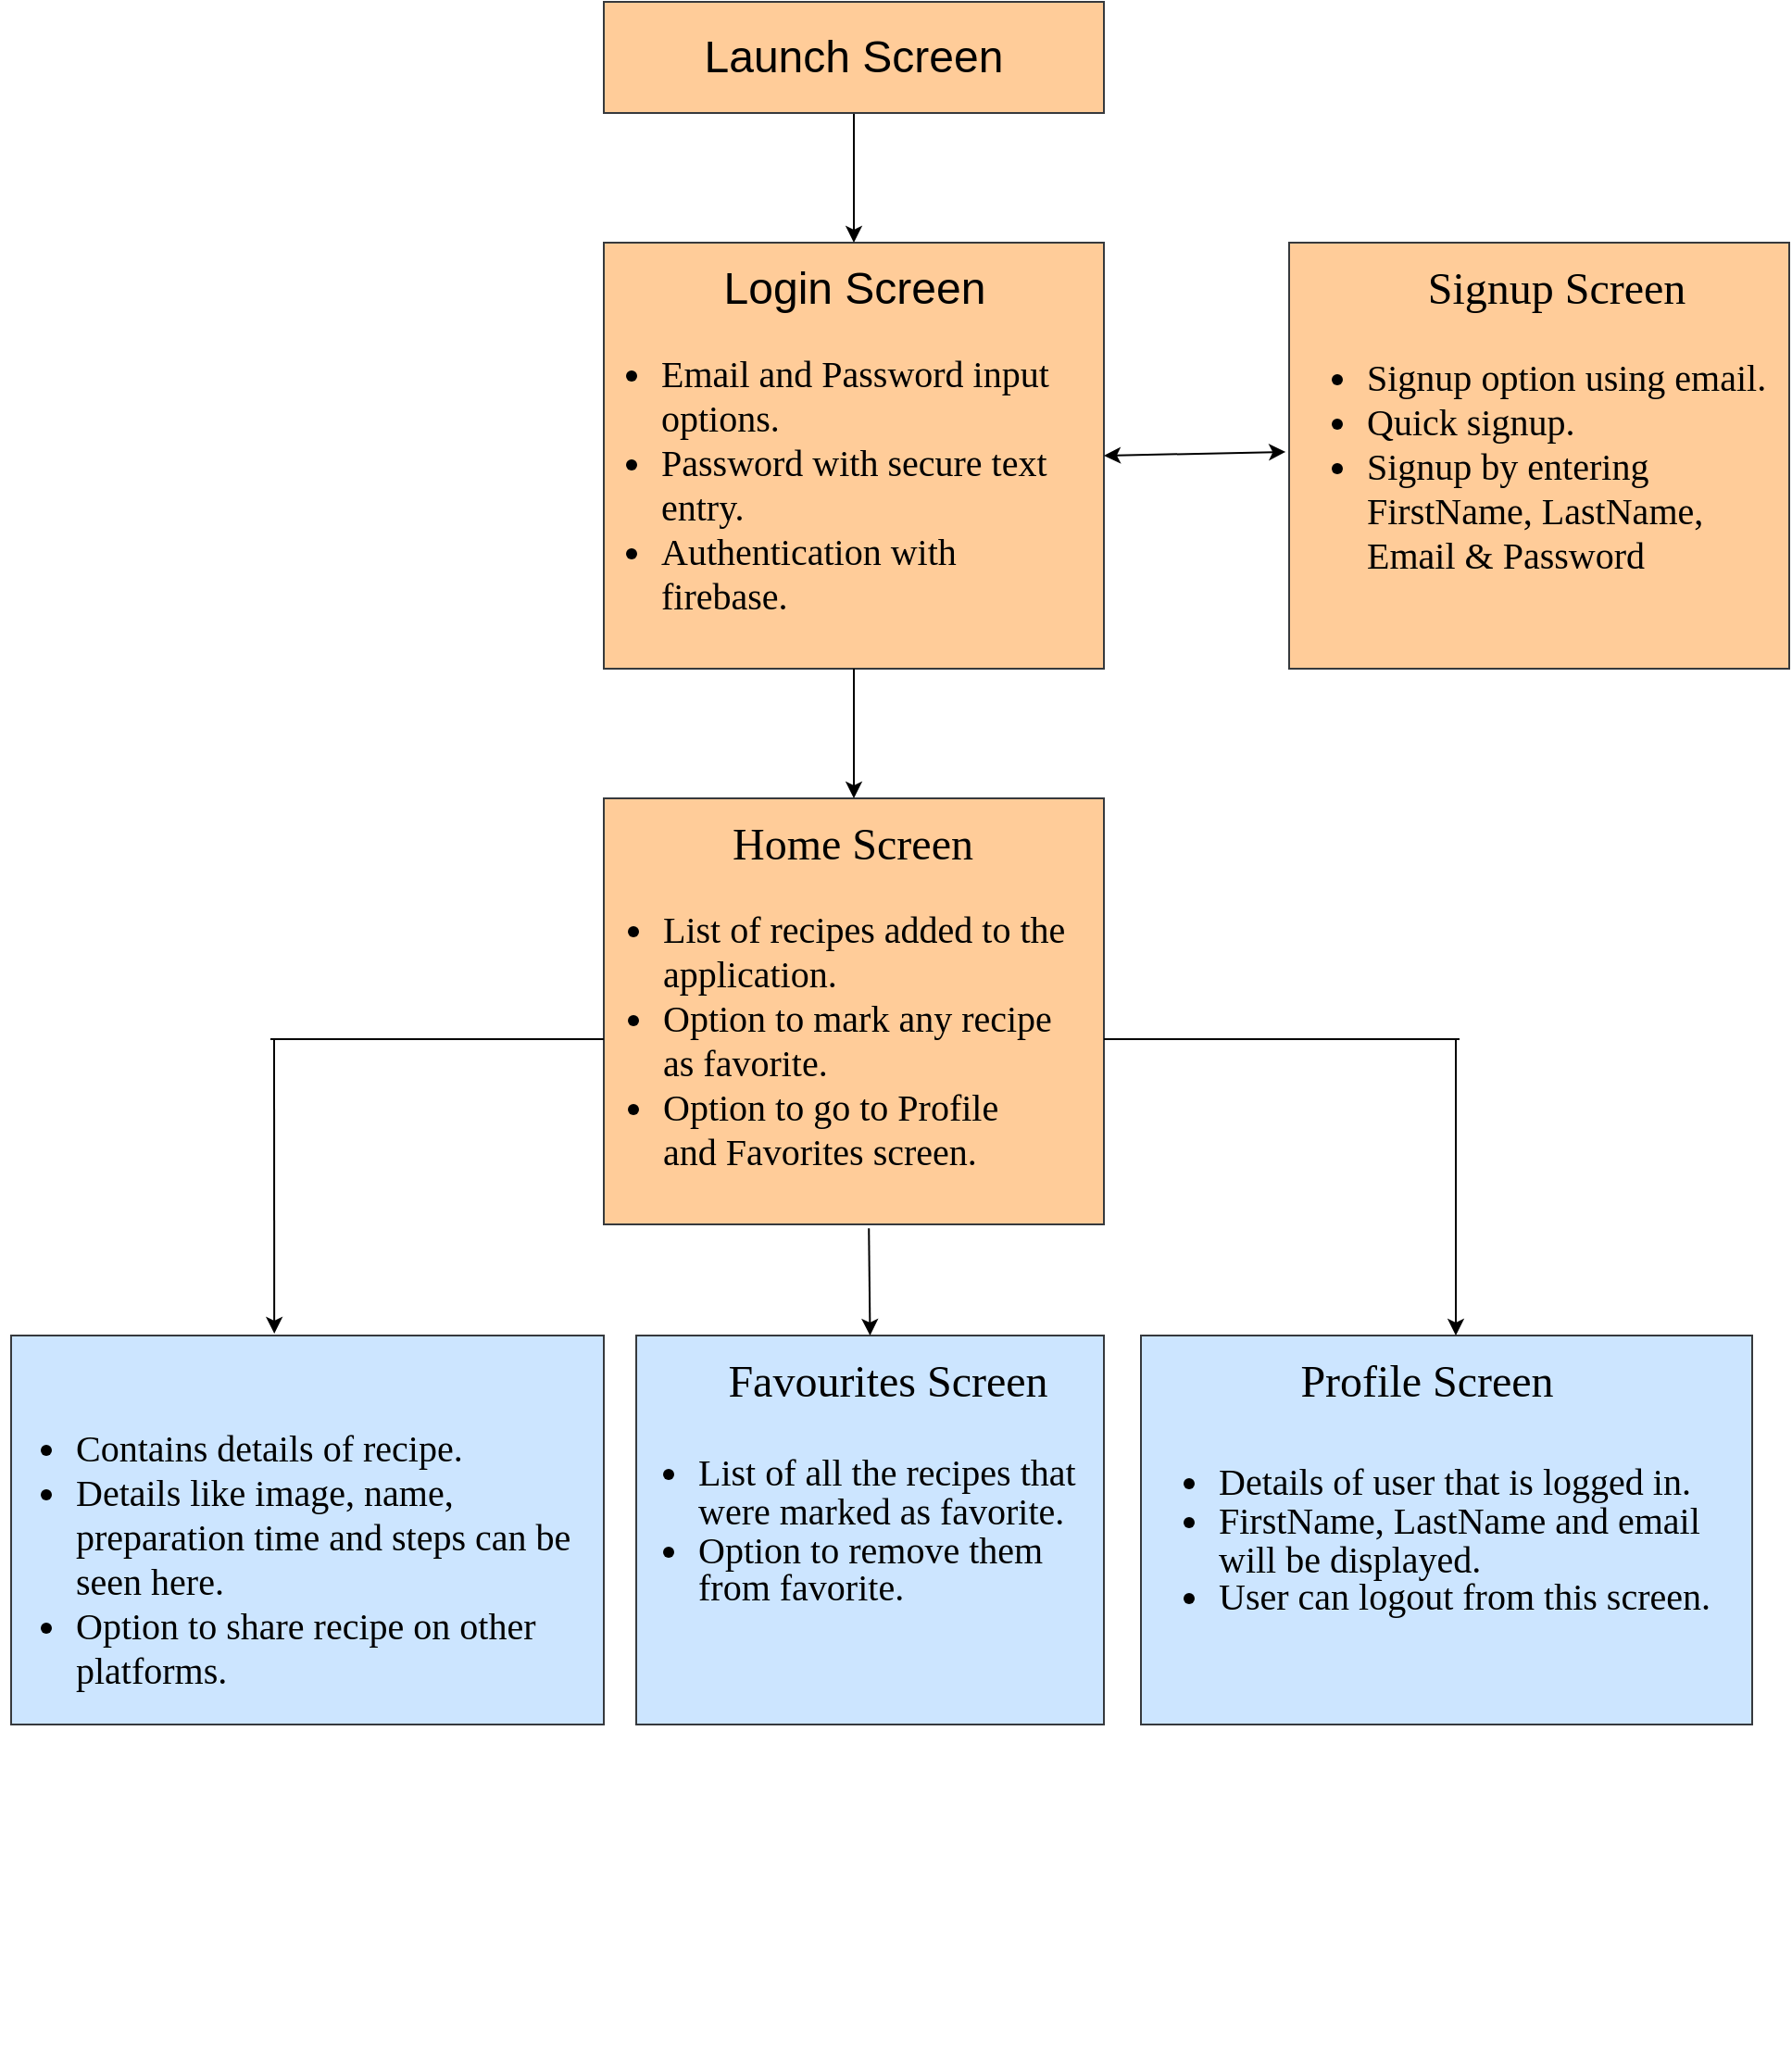 <mxfile version="15.7.3" type="device"><diagram id="e1GKskx465HPbGs2USKu" name="Page-1"><mxGraphModel dx="1627" dy="906" grid="1" gridSize="10" guides="1" tooltips="1" connect="1" arrows="1" fold="1" page="1" pageScale="1" pageWidth="850" pageHeight="1100" math="0" shadow="0"><root><mxCell id="0"/><mxCell id="1" parent="0"/><mxCell id="R_JvOFdqC9RoovkTHmPt-1" value="" style="rounded=0;whiteSpace=wrap;html=1;fillColor=#ffcc99;strokeColor=#36393d;" vertex="1" parent="1"><mxGeometry x="260" y="170" width="270" height="230" as="geometry"/></mxCell><mxCell id="R_JvOFdqC9RoovkTHmPt-27" style="edgeStyle=orthogonalEdgeStyle;rounded=0;orthogonalLoop=1;jettySize=auto;html=1;exitX=0.5;exitY=1;exitDx=0;exitDy=0;entryX=0.5;entryY=0;entryDx=0;entryDy=0;fontSize=20;" edge="1" parent="1" source="R_JvOFdqC9RoovkTHmPt-2" target="R_JvOFdqC9RoovkTHmPt-1"><mxGeometry relative="1" as="geometry"/></mxCell><mxCell id="R_JvOFdqC9RoovkTHmPt-2" value="" style="rounded=0;whiteSpace=wrap;html=1;fillColor=#ffcc99;strokeColor=#36393d;" vertex="1" parent="1"><mxGeometry x="260" y="40" width="270" height="60" as="geometry"/></mxCell><mxCell id="R_JvOFdqC9RoovkTHmPt-3" value="Launch Screen" style="text;html=1;strokeColor=none;fillColor=none;align=center;verticalAlign=middle;whiteSpace=wrap;rounded=0;fontSize=24;" vertex="1" parent="1"><mxGeometry x="310" y="55" width="170" height="30" as="geometry"/></mxCell><mxCell id="R_JvOFdqC9RoovkTHmPt-4" value="Login Screen" style="text;html=1;strokeColor=none;fillColor=none;align=center;verticalAlign=middle;whiteSpace=wrap;rounded=0;fontSize=24;" vertex="1" parent="1"><mxGeometry x="297.5" y="180" width="195" height="30" as="geometry"/></mxCell><mxCell id="R_JvOFdqC9RoovkTHmPt-7" value="&lt;ul style=&quot;font-size: 20px;&quot;&gt;&lt;li style=&quot;text-align: left; font-size: 20px;&quot;&gt;&lt;span lang=&quot;EN-US&quot; class=&quot;TextRun SCXW59147030 BCX4&quot; style=&quot;font-size: 20px; margin: 0px; padding: 0px; line-height: 18px; font-family: &amp;quot;times new roman&amp;quot;, &amp;quot;times new roman_embeddedfont&amp;quot;, &amp;quot;times new roman_msfontservice&amp;quot;, serif;&quot;&gt;&lt;span class=&quot;NormalTextRun SCXW59147030 BCX4&quot; style=&quot;margin: 0px; padding: 0px; font-size: 20px;&quot;&gt;Email and Password input options.&lt;/span&gt;&lt;/span&gt;&lt;span class=&quot;EOP SCXW59147030 BCX4&quot; style=&quot;font-size: 20px; margin: 0px; padding: 0px; line-height: 18px; font-family: &amp;quot;times new roman&amp;quot;, &amp;quot;times new roman_embeddedfont&amp;quot;, &amp;quot;times new roman_msfontservice&amp;quot;, serif;&quot;&gt;&amp;nbsp;&lt;/span&gt;&lt;br style=&quot;font-size: 20px;&quot;&gt;&lt;/li&gt;&lt;li style=&quot;text-align: left; font-size: 20px;&quot;&gt;&lt;span lang=&quot;EN-US&quot; class=&quot;TextRun SCXW59147030 BCX4&quot; style=&quot;font-size: 20px; margin: 0px; padding: 0px; line-height: 18px; font-family: &amp;quot;times new roman&amp;quot;, &amp;quot;times new roman_embeddedfont&amp;quot;, &amp;quot;times new roman_msfontservice&amp;quot;, serif;&quot;&gt;&lt;span class=&quot;NormalTextRun SCXW59147030 BCX4&quot; style=&quot;margin: 0px; padding: 0px; font-size: 20px;&quot;&gt;Password with secure text entry.&lt;/span&gt;&lt;/span&gt;&lt;span class=&quot;EOP SCXW59147030 BCX4&quot; style=&quot;font-size: 20px; margin: 0px; padding: 0px; line-height: 18px; font-family: &amp;quot;times new roman&amp;quot;, &amp;quot;times new roman_embeddedfont&amp;quot;, &amp;quot;times new roman_msfontservice&amp;quot;, serif;&quot;&gt;&amp;nbsp;&lt;/span&gt;&lt;br style=&quot;font-size: 20px;&quot;&gt;&lt;/li&gt;&lt;li style=&quot;font-size: 20px;&quot;&gt;&lt;div style=&quot;text-align: left; font-size: 20px;&quot;&gt;&lt;span lang=&quot;EN-US&quot; class=&quot;TextRun SCXW59147030 BCX4&quot; style=&quot;font-size: 20px; margin: 0px; padding: 0px; line-height: 18px; font-family: &amp;quot;times new roman&amp;quot;, &amp;quot;times new roman_embeddedfont&amp;quot;, &amp;quot;times new roman_msfontservice&amp;quot;, serif;&quot;&gt;&lt;span class=&quot;NormalTextRun SCXW59147030 BCX4&quot; style=&quot;margin: 0px; padding: 0px; font-size: 20px;&quot;&gt;Authentication with firebase.&lt;/span&gt;&lt;/span&gt;&lt;span class=&quot;EOP SCXW59147030 BCX4&quot; style=&quot;font-size: 20px; margin: 0px; padding: 0px; line-height: 18px; font-family: &amp;quot;times new roman&amp;quot;, &amp;quot;times new roman_embeddedfont&amp;quot;, &amp;quot;times new roman_msfontservice&amp;quot;, serif;&quot;&gt;&amp;nbsp;&lt;/span&gt;&lt;/div&gt;&lt;/li&gt;&lt;/ul&gt;" style="text;html=1;strokeColor=none;fillColor=none;align=center;verticalAlign=middle;whiteSpace=wrap;rounded=0;fontSize=20;" vertex="1" parent="1"><mxGeometry x="250" y="220" width="270" height="160" as="geometry"/></mxCell><mxCell id="R_JvOFdqC9RoovkTHmPt-8" value="" style="rounded=0;whiteSpace=wrap;html=1;fillColor=#ffcc99;strokeColor=#36393d;" vertex="1" parent="1"><mxGeometry x="630" y="170" width="270" height="230" as="geometry"/></mxCell><mxCell id="R_JvOFdqC9RoovkTHmPt-9" value="&lt;ol class=&quot;NumberListStyle1 SCXW73181110 BCX4&quot; start=&quot;2&quot; style=&quot;margin: 0px ; padding: 0px ; overflow: visible ; cursor: text ; color: rgba(0 , 0 , 0 , 0.847) ; font-family: &amp;#34;calibri light&amp;#34; , &amp;#34;calibri light_msfontservice&amp;#34; , sans-serif ; font-size: 18.667px ; text-align: left&quot;&gt;&lt;li class=&quot;OutlineElement Ltr  BCX4 SCXW73181110&quot; style=&quot;margin: 0px 0px 0px 24px ; padding: 0px ; overflow: visible ; cursor: text ; clear: both ; position: relative ; direction: ltr ; display: block ; font-size: 24px ; vertical-align: baseline&quot;&gt;&lt;p class=&quot;Paragraph SCXW73181110 BCX4&quot; style=&quot;margin: 0px ; padding: 0px ; word-wrap: break-word ; vertical-align: baseline ; color: rgb(31 , 55 , 99)&quot;&gt;&lt;span lang=&quot;EN-US&quot; class=&quot;TextRun SCXW73181110 BCX4&quot; style=&quot;margin: 0px ; padding: 0px ; color: rgb(0 , 0 , 0) ; line-height: 22px ; font-family: &amp;#34;times new roman&amp;#34; , &amp;#34;times new roman_embeddedfont&amp;#34; , &amp;#34;times new roman_msfontservice&amp;#34; , serif&quot;&gt;&lt;span class=&quot;NormalTextRun SCXW73181110 BCX4&quot; style=&quot;margin: 0px ; padding: 0px&quot;&gt;Signup Screen&lt;/span&gt;&lt;/span&gt;&lt;span class=&quot;EOP SCXW73181110 BCX4&quot; style=&quot;margin: 0px ; padding: 0px ; line-height: 22px ; font-family: &amp;#34;times new roman&amp;#34; , &amp;#34;times new roman_embeddedfont&amp;#34; , &amp;#34;times new roman_msfontservice&amp;#34; , serif ; color: rgb(0 , 0 , 0)&quot;&gt;&amp;nbsp;&lt;/span&gt;&lt;/p&gt;&lt;/li&gt;&lt;/ol&gt;" style="text;html=1;strokeColor=none;fillColor=none;align=center;verticalAlign=middle;whiteSpace=wrap;rounded=0;fontSize=24;" vertex="1" parent="1"><mxGeometry x="667.5" y="180" width="195" height="30" as="geometry"/></mxCell><mxCell id="R_JvOFdqC9RoovkTHmPt-10" value="&lt;div style=&quot;font-size: 20px;&quot;&gt;&lt;ul style=&quot;font-size: 20px;&quot;&gt;&lt;li style=&quot;font-size: 20px;&quot;&gt;&lt;span lang=&quot;EN-US&quot; class=&quot;TextRun SCXW152980490 BCX4&quot; style=&quot;font-size: 20px; margin: 0px; padding: 0px; line-height: 18.333px; font-family: &amp;quot;times new roman&amp;quot;, &amp;quot;times new roman_embeddedfont&amp;quot;, &amp;quot;times new roman_msfontservice&amp;quot;, serif;&quot;&gt;&lt;span class=&quot;NormalTextRun SCXW152980490 BCX4&quot; style=&quot;margin: 0px; padding: 0px; font-size: 20px;&quot;&gt;Signup&amp;nbsp;&lt;/span&gt;&lt;span class=&quot;NormalTextRun SCXW152980490 BCX4&quot; style=&quot;margin: 0px; padding: 0px; font-size: 20px;&quot;&gt;option&lt;/span&gt;&lt;span class=&quot;NormalTextRun SCXW152980490 BCX4&quot; style=&quot;margin: 0px; padding: 0px; font-size: 20px;&quot;&gt;&amp;nbsp;using email.&lt;/span&gt;&lt;/span&gt;&lt;span class=&quot;EOP SCXW152980490 BCX4&quot; style=&quot;font-size: 20px; margin: 0px; padding: 0px; line-height: 18.333px; font-family: &amp;quot;times new roman&amp;quot;, &amp;quot;times new roman_embeddedfont&amp;quot;, &amp;quot;times new roman_msfontservice&amp;quot;, serif;&quot;&gt;&amp;nbsp;&lt;/span&gt;&lt;br style=&quot;font-size: 20px;&quot;&gt;&lt;/li&gt;&lt;li style=&quot;font-size: 20px;&quot;&gt;&lt;span lang=&quot;EN-US&quot; class=&quot;TextRun SCXW152980490 BCX4&quot; style=&quot;font-family: &amp;quot;times new roman&amp;quot;, &amp;quot;times new roman_embeddedfont&amp;quot;, &amp;quot;times new roman_msfontservice&amp;quot;, serif; font-size: 20px; margin: 0px; padding: 0px; line-height: 18.333px;&quot;&gt;&lt;span class=&quot;NormalTextRun SCXW152980490 BCX4&quot; style=&quot;margin: 0px; padding: 0px; font-size: 20px;&quot;&gt;Quick signup.&lt;/span&gt;&lt;/span&gt;&lt;span class=&quot;EOP SCXW152980490 BCX4&quot; style=&quot;font-family: &amp;quot;times new roman&amp;quot;, &amp;quot;times new roman_embeddedfont&amp;quot;, &amp;quot;times new roman_msfontservice&amp;quot;, serif; font-size: 20px; margin: 0px; padding: 0px; line-height: 18.333px;&quot;&gt;&amp;nbsp;&lt;/span&gt;&lt;br style=&quot;font-size: 20px;&quot;&gt;&lt;/li&gt;&lt;li style=&quot;font-size: 20px;&quot;&gt;&lt;div style=&quot;font-size: 20px;&quot;&gt;&lt;span lang=&quot;EN-US&quot; class=&quot;TextRun SCXW152980490 BCX4&quot; style=&quot;font-family: &amp;quot;times new roman&amp;quot;, &amp;quot;times new roman_embeddedfont&amp;quot;, &amp;quot;times new roman_msfontservice&amp;quot;, serif; font-size: 20px; margin: 0px; padding: 0px; line-height: 18.333px;&quot;&gt;&lt;span class=&quot;NormalTextRun SCXW152980490 BCX4&quot; style=&quot;margin: 0px; padding: 0px; font-size: 20px;&quot;&gt;Signup by entering FirstName, LastName, Email &amp;amp; Password&lt;/span&gt;&lt;/span&gt;&lt;span class=&quot;EOP SCXW152980490 BCX4&quot; style=&quot;font-family: &amp;quot;times new roman&amp;quot;, &amp;quot;times new roman_embeddedfont&amp;quot;, &amp;quot;times new roman_msfontservice&amp;quot;, serif; font-size: 20px; margin: 0px; padding: 0px; line-height: 18.333px;&quot;&gt;&amp;nbsp;&lt;/span&gt;&lt;/div&gt;&lt;/li&gt;&lt;/ul&gt;&lt;/div&gt;" style="text;html=1;strokeColor=none;fillColor=none;align=left;verticalAlign=middle;whiteSpace=wrap;rounded=0;fontSize=20;" vertex="1" parent="1"><mxGeometry x="630" y="210" width="270" height="160" as="geometry"/></mxCell><mxCell id="R_JvOFdqC9RoovkTHmPt-11" value="" style="rounded=0;whiteSpace=wrap;html=1;fillColor=#ffcc99;strokeColor=#36393d;" vertex="1" parent="1"><mxGeometry x="260" y="470" width="270" height="230" as="geometry"/></mxCell><mxCell id="R_JvOFdqC9RoovkTHmPt-12" value="&lt;ol class=&quot;NumberListStyle1 SCXW17986111 BCX4&quot; start=&quot;3&quot; style=&quot;margin: 0px ; padding: 0px ; overflow: visible ; cursor: text ; color: rgba(0 , 0 , 0 , 0.847) ; font-family: &amp;#34;calibri&amp;#34; , &amp;#34;calibri_msfontservice&amp;#34; , sans-serif ; font-size: 18.667px ; text-align: left&quot;&gt;&lt;li class=&quot;OutlineElement Ltr  BCX4 SCXW17986111&quot; style=&quot;margin: 0px 0px 0px 24px ; padding: 0px ; overflow: visible ; cursor: text ; clear: both ; position: relative ; direction: ltr ; display: block ; font-size: 24px ; vertical-align: baseline&quot;&gt;&lt;p class=&quot;Paragraph SCXW17986111 BCX4&quot; style=&quot;margin: 0px ; padding: 0px ; word-wrap: break-word ; vertical-align: baseline&quot;&gt;&lt;span lang=&quot;EN-US&quot; class=&quot;TextRun SCXW17986111 BCX4&quot; style=&quot;margin: 0px ; padding: 0px ; color: rgb(0 , 0 , 0) ; line-height: 22px ; font-family: &amp;#34;times new roman&amp;#34; , &amp;#34;times new roman_embeddedfont&amp;#34; , &amp;#34;times new roman_msfontservice&amp;#34; , serif&quot;&gt;&lt;span class=&quot;NormalTextRun SCXW17986111 BCX4&quot; style=&quot;margin: 0px ; padding: 0px&quot;&gt;Home Screen&lt;/span&gt;&lt;/span&gt;&lt;span class=&quot;EOP SCXW17986111 BCX4&quot; style=&quot;margin: 0px ; padding: 0px ; line-height: 22px ; font-family: &amp;#34;times new roman&amp;#34; , &amp;#34;times new roman_embeddedfont&amp;#34; , &amp;#34;times new roman_msfontservice&amp;#34; , serif ; color: rgb(0 , 0 , 0)&quot;&gt;&amp;nbsp;&lt;/span&gt;&lt;/p&gt;&lt;/li&gt;&lt;/ol&gt;" style="text;html=1;strokeColor=none;fillColor=none;align=center;verticalAlign=middle;whiteSpace=wrap;rounded=0;fontSize=24;" vertex="1" parent="1"><mxGeometry x="287.5" y="480" width="195" height="30" as="geometry"/></mxCell><mxCell id="R_JvOFdqC9RoovkTHmPt-13" value="&lt;ul style=&quot;font-size: 20px&quot;&gt;&lt;li&gt;&lt;span lang=&quot;EN-US&quot; class=&quot;TextRun SCXW238264465 BCX4&quot; style=&quot;margin: 0px ; padding: 0px ; line-height: 18px ; font-family: &amp;#34;times new roman&amp;#34; , &amp;#34;times new roman_embeddedfont&amp;#34; , &amp;#34;times new roman_msfontservice&amp;#34; , serif&quot;&gt;&lt;span class=&quot;NormalTextRun SCXW238264465 BCX4&quot; style=&quot;margin: 0px ; padding: 0px&quot;&gt;List of recipes added to the application.&lt;/span&gt;&lt;/span&gt;&lt;span class=&quot;EOP SCXW238264465 BCX4&quot; style=&quot;margin: 0px ; padding: 0px ; line-height: 18px ; font-family: &amp;#34;times new roman&amp;#34; , &amp;#34;times new roman_embeddedfont&amp;#34; , &amp;#34;times new roman_msfontservice&amp;#34; , serif&quot;&gt;&amp;nbsp;&lt;/span&gt;&lt;br&gt;&lt;/li&gt;&lt;li&gt;&lt;span lang=&quot;EN-US&quot; class=&quot;TextRun SCXW238264465 BCX4&quot; style=&quot;margin: 0px ; padding: 0px ; line-height: 18px ; font-family: &amp;#34;times new roman&amp;#34; , &amp;#34;times new roman_embeddedfont&amp;#34; , &amp;#34;times new roman_msfontservice&amp;#34; , serif&quot;&gt;&lt;span class=&quot;NormalTextRun SCXW238264465 BCX4&quot; style=&quot;margin: 0px ; padding: 0px&quot;&gt;Option to mark any recipe as&amp;nbsp;&lt;/span&gt;&lt;span class=&quot;NormalTextRun SCXW238264465 BCX4&quot; style=&quot;margin: 0px ; padding: 0px&quot;&gt;favorite&lt;/span&gt;&lt;span class=&quot;NormalTextRun SCXW238264465 BCX4&quot; style=&quot;margin: 0px ; padding: 0px&quot;&gt;.&lt;/span&gt;&lt;/span&gt;&lt;span class=&quot;EOP SCXW238264465 BCX4&quot; style=&quot;margin: 0px ; padding: 0px ; line-height: 18px ; font-family: &amp;#34;times new roman&amp;#34; , &amp;#34;times new roman_embeddedfont&amp;#34; , &amp;#34;times new roman_msfontservice&amp;#34; , serif&quot;&gt;&amp;nbsp;&lt;/span&gt;&lt;br&gt;&lt;/li&gt;&lt;li&gt;&lt;span lang=&quot;EN-US&quot; class=&quot;TextRun SCXW238264465 BCX4&quot; style=&quot;margin: 0px ; padding: 0px ; line-height: 18px ; font-family: &amp;#34;times new roman&amp;#34; , &amp;#34;times new roman_embeddedfont&amp;#34; , &amp;#34;times new roman_msfontservice&amp;#34; , serif&quot;&gt;&lt;span class=&quot;NormalTextRun SCXW238264465 BCX4&quot; style=&quot;margin: 0px ; padding: 0px&quot;&gt;Option to go to Profile and&amp;nbsp;&lt;/span&gt;&lt;span class=&quot;NormalTextRun SCXW238264465 BCX4&quot; style=&quot;margin: 0px ; padding: 0px&quot;&gt;Favorites&lt;/span&gt;&lt;span class=&quot;NormalTextRun SCXW238264465 BCX4&quot; style=&quot;margin: 0px ; padding: 0px&quot;&gt;&amp;nbsp;screen.&lt;/span&gt;&lt;/span&gt;&lt;span class=&quot;EOP SCXW238264465 BCX4&quot; style=&quot;margin: 0px ; padding: 0px ; line-height: 18px ; font-family: &amp;#34;times new roman&amp;#34; , &amp;#34;times new roman_embeddedfont&amp;#34; , &amp;#34;times new roman_msfontservice&amp;#34; , serif&quot;&gt;&amp;nbsp;&lt;/span&gt;&lt;br&gt;&lt;/li&gt;&lt;/ul&gt;" style="text;html=1;strokeColor=none;fillColor=none;align=left;verticalAlign=middle;whiteSpace=wrap;rounded=0;fontSize=24;" vertex="1" parent="1"><mxGeometry x="250" y="520" width="280" height="160" as="geometry"/></mxCell><mxCell id="R_JvOFdqC9RoovkTHmPt-15" value="&lt;ol class=&quot;NumberListStyle1 SCXW17986111 BCX4&quot; start=&quot;3&quot; style=&quot;margin: 0px ; padding: 0px ; overflow: visible ; cursor: text ; color: rgba(0 , 0 , 0 , 0.847) ; font-family: &amp;#34;calibri&amp;#34; , &amp;#34;calibri_msfontservice&amp;#34; , sans-serif ; font-size: 18.667px ; text-align: left&quot;&gt;&lt;li class=&quot;OutlineElement Ltr  BCX4 SCXW17986111&quot; style=&quot;margin: 0px 0px 0px 24px ; padding: 0px ; overflow: visible ; cursor: text ; clear: both ; position: relative ; direction: ltr ; display: block ; font-size: 24px ; vertical-align: baseline&quot;&gt;&lt;p class=&quot;Paragraph SCXW17986111 BCX4&quot; style=&quot;margin: 0px ; padding: 0px ; word-wrap: break-word ; vertical-align: baseline&quot;&gt;&lt;span lang=&quot;EN-US&quot; class=&quot;TextRun SCXW17986111 BCX4&quot; style=&quot;margin: 0px ; padding: 0px ; color: rgb(0 , 0 , 0) ; line-height: 22px ; font-family: &amp;#34;times new roman&amp;#34; , &amp;#34;times new roman_embeddedfont&amp;#34; , &amp;#34;times new roman_msfontservice&amp;#34; , serif&quot;&gt;&lt;span class=&quot;NormalTextRun SCXW17986111 BCX4&quot; style=&quot;margin: 0px ; padding: 0px&quot;&gt;Detail Screen&lt;/span&gt;&lt;/span&gt;&lt;span class=&quot;EOP SCXW17986111 BCX4&quot; style=&quot;margin: 0px ; padding: 0px ; line-height: 22px ; font-family: &amp;#34;times new roman&amp;#34; , &amp;#34;times new roman_embeddedfont&amp;#34; , &amp;#34;times new roman_msfontservice&amp;#34; , serif ; color: rgb(0 , 0 , 0)&quot;&gt;&amp;nbsp;&lt;/span&gt;&lt;/p&gt;&lt;/li&gt;&lt;/ol&gt;" style="text;html=1;strokeColor=none;fillColor=none;align=center;verticalAlign=middle;whiteSpace=wrap;rounded=0;fontSize=24;" vertex="1" parent="1"><mxGeometry x="2.5" y="770" width="195" height="30" as="geometry"/></mxCell><mxCell id="R_JvOFdqC9RoovkTHmPt-17" style="edgeStyle=orthogonalEdgeStyle;rounded=0;orthogonalLoop=1;jettySize=auto;html=1;exitX=0.5;exitY=1;exitDx=0;exitDy=0;fontSize=20;" edge="1" parent="1"><mxGeometry relative="1" as="geometry"><mxPoint x="120" y="1140" as="sourcePoint"/><mxPoint x="120" y="1140" as="targetPoint"/></mxGeometry></mxCell><mxCell id="R_JvOFdqC9RoovkTHmPt-18" value="" style="rounded=0;whiteSpace=wrap;html=1;fontSize=20;align=left;fillColor=#cce5ff;strokeColor=#36393d;" vertex="1" parent="1"><mxGeometry x="-60" y="760" width="320" height="210" as="geometry"/></mxCell><mxCell id="R_JvOFdqC9RoovkTHmPt-19" value="&lt;ul style=&quot;text-align: left&quot;&gt;&lt;li&gt;&lt;span lang=&quot;EN-US&quot; class=&quot;TextRun SCXW71397393 BCX4&quot; style=&quot;margin: 0px ; padding: 0px ; line-height: 20.7px ; font-family: &amp;#34;times new roman&amp;#34; , &amp;#34;times new roman_embeddedfont&amp;#34; , &amp;#34;times new roman_msfontservice&amp;#34; , serif&quot;&gt;&lt;span class=&quot;NormalTextRun SCXW71397393 BCX4&quot; style=&quot;margin: 0px ; padding: 0px&quot;&gt;Contains details of recipe.&lt;/span&gt;&lt;/span&gt;&lt;span class=&quot;EOP SCXW71397393 BCX4&quot; style=&quot;margin: 0px ; padding: 0px ; line-height: 20.7px ; font-family: &amp;#34;times new roman&amp;#34; , &amp;#34;times new roman_embeddedfont&amp;#34; , &amp;#34;times new roman_msfontservice&amp;#34; , serif&quot;&gt;&amp;nbsp;&lt;/span&gt;&lt;br&gt;&lt;/li&gt;&lt;li&gt;&lt;span lang=&quot;EN-US&quot; class=&quot;TextRun SCXW71397393 BCX4&quot; style=&quot;margin: 0px ; padding: 0px ; line-height: 20.7px ; font-family: &amp;#34;times new roman&amp;#34; , &amp;#34;times new roman_embeddedfont&amp;#34; , &amp;#34;times new roman_msfontservice&amp;#34; , serif&quot;&gt;&lt;span class=&quot;NormalTextRun SCXW71397393 BCX4&quot; style=&quot;margin: 0px ; padding: 0px&quot;&gt;Details like image, name, preparation time and steps can be seen here.&lt;/span&gt;&lt;/span&gt;&lt;span class=&quot;EOP SCXW71397393 BCX4&quot; style=&quot;margin: 0px ; padding: 0px ; line-height: 20.7px ; font-family: &amp;#34;times new roman&amp;#34; , &amp;#34;times new roman_embeddedfont&amp;#34; , &amp;#34;times new roman_msfontservice&amp;#34; , serif&quot;&gt;&amp;nbsp;&lt;/span&gt;&lt;br&gt;&lt;/li&gt;&lt;li&gt;&lt;span lang=&quot;EN-US&quot; class=&quot;TextRun SCXW71397393 BCX4&quot; style=&quot;margin: 0px ; padding: 0px ; line-height: 20.7px ; font-family: &amp;#34;times new roman&amp;#34; , &amp;#34;times new roman_embeddedfont&amp;#34; , &amp;#34;times new roman_msfontservice&amp;#34; , serif&quot;&gt;&lt;span class=&quot;NormalTextRun SCXW71397393 BCX4&quot; style=&quot;margin: 0px ; padding: 0px&quot;&gt;Option to share recipe on other platforms.&lt;/span&gt;&lt;/span&gt;&lt;span class=&quot;EOP SCXW71397393 BCX4&quot; style=&quot;margin: 0px ; padding: 0px ; line-height: 20.7px ; font-family: &amp;#34;times new roman&amp;#34; , &amp;#34;times new roman_embeddedfont&amp;#34; , &amp;#34;times new roman_msfontservice&amp;#34; , serif&quot;&gt;&amp;nbsp;&lt;/span&gt;&lt;/li&gt;&lt;/ul&gt;" style="text;html=1;strokeColor=none;fillColor=none;align=center;verticalAlign=middle;whiteSpace=wrap;rounded=0;fontSize=20;" vertex="1" parent="1"><mxGeometry x="-66" y="800" width="332" height="160" as="geometry"/></mxCell><mxCell id="R_JvOFdqC9RoovkTHmPt-21" value="" style="rounded=0;whiteSpace=wrap;html=1;fontSize=20;align=left;fillColor=#cce5ff;strokeColor=#36393d;" vertex="1" parent="1"><mxGeometry x="277.5" y="760" width="252.5" height="210" as="geometry"/></mxCell><mxCell id="R_JvOFdqC9RoovkTHmPt-22" value="" style="rounded=0;whiteSpace=wrap;html=1;fontSize=20;align=left;fillColor=#cce5ff;strokeColor=#36393d;" vertex="1" parent="1"><mxGeometry x="550" y="760" width="330" height="210" as="geometry"/></mxCell><mxCell id="R_JvOFdqC9RoovkTHmPt-23" value="&lt;ol class=&quot;NumberListStyle1 SCXW17986111 BCX4&quot; start=&quot;3&quot; style=&quot;margin: 0px ; padding: 0px ; overflow: visible ; cursor: text ; color: rgba(0 , 0 , 0 , 0.847) ; font-family: &amp;#34;calibri&amp;#34; , &amp;#34;calibri_msfontservice&amp;#34; , sans-serif ; font-size: 18.667px ; text-align: left&quot;&gt;&lt;li class=&quot;OutlineElement Ltr  BCX4 SCXW17986111&quot; style=&quot;margin: 0px 0px 0px 24px ; padding: 0px ; overflow: visible ; cursor: text ; clear: both ; position: relative ; direction: ltr ; display: block ; font-size: 24px ; vertical-align: baseline&quot;&gt;&lt;p class=&quot;Paragraph SCXW17986111 BCX4&quot; style=&quot;margin: 0px ; padding: 0px ; word-wrap: break-word ; vertical-align: baseline&quot;&gt;&lt;span lang=&quot;EN-US&quot; class=&quot;TextRun SCXW17986111 BCX4&quot; style=&quot;margin: 0px ; padding: 0px ; color: rgb(0 , 0 , 0) ; line-height: 22px ; font-family: &amp;#34;times new roman&amp;#34; , &amp;#34;times new roman_embeddedfont&amp;#34; , &amp;#34;times new roman_msfontservice&amp;#34; , serif&quot;&gt;&lt;span class=&quot;NormalTextRun SCXW17986111 BCX4&quot; style=&quot;margin: 0px ; padding: 0px&quot;&gt;Favourites Screen&lt;/span&gt;&lt;/span&gt;&lt;span class=&quot;EOP SCXW17986111 BCX4&quot; style=&quot;margin: 0px ; padding: 0px ; line-height: 22px ; font-family: &amp;#34;times new roman&amp;#34; , &amp;#34;times new roman_embeddedfont&amp;#34; , &amp;#34;times new roman_msfontservice&amp;#34; , serif ; color: rgb(0 , 0 , 0)&quot;&gt;&amp;nbsp;&lt;/span&gt;&lt;/p&gt;&lt;/li&gt;&lt;/ol&gt;" style="text;html=1;strokeColor=none;fillColor=none;align=center;verticalAlign=middle;whiteSpace=wrap;rounded=0;fontSize=24;" vertex="1" parent="1"><mxGeometry x="287.5" y="770" width="232.5" height="30" as="geometry"/></mxCell><mxCell id="R_JvOFdqC9RoovkTHmPt-24" value="&lt;ol class=&quot;NumberListStyle1 SCXW17986111 BCX4&quot; start=&quot;3&quot; style=&quot;margin: 0px ; padding: 0px ; overflow: visible ; cursor: text ; color: rgba(0 , 0 , 0 , 0.847) ; font-family: &amp;#34;calibri&amp;#34; , &amp;#34;calibri_msfontservice&amp;#34; , sans-serif ; font-size: 18.667px ; text-align: left&quot;&gt;&lt;li class=&quot;OutlineElement Ltr  BCX4 SCXW17986111&quot; style=&quot;margin: 0px 0px 0px 24px ; padding: 0px ; overflow: visible ; cursor: text ; clear: both ; position: relative ; direction: ltr ; display: block ; font-size: 24px ; vertical-align: baseline&quot;&gt;&lt;p class=&quot;Paragraph SCXW17986111 BCX4&quot; style=&quot;margin: 0px ; padding: 0px ; word-wrap: break-word ; vertical-align: baseline&quot;&gt;&lt;span lang=&quot;EN-US&quot; class=&quot;TextRun SCXW17986111 BCX4&quot; style=&quot;margin: 0px ; padding: 0px ; color: rgb(0 , 0 , 0) ; line-height: 22px ; font-family: &amp;#34;times new roman&amp;#34; , &amp;#34;times new roman_embeddedfont&amp;#34; , &amp;#34;times new roman_msfontservice&amp;#34; , serif&quot;&gt;&lt;span class=&quot;NormalTextRun SCXW17986111 BCX4&quot; style=&quot;margin: 0px ; padding: 0px&quot;&gt;Profile Screen&lt;/span&gt;&lt;/span&gt;&lt;span class=&quot;EOP SCXW17986111 BCX4&quot; style=&quot;margin: 0px ; padding: 0px ; line-height: 22px ; font-family: &amp;#34;times new roman&amp;#34; , &amp;#34;times new roman_embeddedfont&amp;#34; , &amp;#34;times new roman_msfontservice&amp;#34; , serif ; color: rgb(0 , 0 , 0)&quot;&gt;&amp;nbsp;&lt;/span&gt;&lt;/p&gt;&lt;/li&gt;&lt;/ol&gt;" style="text;html=1;strokeColor=none;fillColor=none;align=center;verticalAlign=middle;whiteSpace=wrap;rounded=0;fontSize=24;" vertex="1" parent="1"><mxGeometry x="597.5" y="770" width="195" height="30" as="geometry"/></mxCell><mxCell id="R_JvOFdqC9RoovkTHmPt-25" value="&lt;span lang=&quot;EN-US&quot; class=&quot;TextRun SCXW216245791 BCX4&quot; style=&quot;font-size: 12pt ; margin: 0px ; padding: 0px ; line-height: 20.7px ; font-family: &amp;#34;times new roman&amp;#34; , &amp;#34;times new roman_embeddedfont&amp;#34; , &amp;#34;times new roman_msfontservice&amp;#34; , serif&quot;&gt;&lt;div style=&quot;font-size: 20px&quot;&gt;&lt;ul&gt;&lt;li&gt;&lt;span lang=&quot;EN-US&quot; class=&quot;TextRun SCXW216245791 BCX4&quot; style=&quot;margin: 0px ; padding: 0px ; line-height: 20.7px&quot;&gt;&lt;span class=&quot;NormalTextRun SCXW216245791 BCX4&quot; style=&quot;margin: 0px ; padding: 0px&quot;&gt;List of all the recipes that were marked as favorite.&lt;/span&gt;&lt;/span&gt;&lt;span class=&quot;EOP SCXW216245791 BCX4&quot; style=&quot;margin: 0px ; padding: 0px ; line-height: 20.7px&quot;&gt;&amp;nbsp;&lt;/span&gt;&lt;br&gt;&lt;/li&gt;&lt;li&gt;&lt;div&gt;&lt;span lang=&quot;EN-US&quot; class=&quot;TextRun SCXW216245791 BCX4&quot; style=&quot;margin: 0px ; padding: 0px ; line-height: 20.7px&quot;&gt;&lt;span class=&quot;NormalTextRun SCXW216245791 BCX4&quot; style=&quot;margin: 0px ; padding: 0px&quot;&gt;Option to remove them from&amp;nbsp;&lt;/span&gt;&lt;span class=&quot;NormalTextRun SCXW216245791 BCX4&quot; style=&quot;margin: 0px ; padding: 0px&quot;&gt;favorite&lt;/span&gt;&lt;span class=&quot;NormalTextRun SCXW216245791 BCX4&quot; style=&quot;margin: 0px ; padding: 0px&quot;&gt;.&lt;/span&gt;&lt;/span&gt;&lt;span class=&quot;EOP SCXW216245791 BCX4&quot; style=&quot;margin: 0px ; padding: 0px ; line-height: 20.7px&quot;&gt;&amp;nbsp;&lt;/span&gt;&lt;/div&gt;&lt;/li&gt;&lt;/ul&gt;&lt;/div&gt;&lt;/span&gt;" style="text;html=1;strokeColor=none;fillColor=none;align=left;verticalAlign=middle;whiteSpace=wrap;rounded=0;fontSize=20;" vertex="1" parent="1"><mxGeometry x="268.75" y="795" width="270" height="140" as="geometry"/></mxCell><mxCell id="R_JvOFdqC9RoovkTHmPt-26" value="&lt;span lang=&quot;EN-US&quot; class=&quot;TextRun SCXW216245791 BCX4&quot; style=&quot;font-size: 12pt ; margin: 0px ; padding: 0px ; line-height: 20.7px ; font-family: &amp;#34;times new roman&amp;#34; , &amp;#34;times new roman_embeddedfont&amp;#34; , &amp;#34;times new roman_msfontservice&amp;#34; , serif&quot;&gt;&lt;div style=&quot;font-size: 20px&quot;&gt;&lt;ul&gt;&lt;li&gt;&lt;span lang=&quot;EN-US&quot; class=&quot;TextRun SCXW77541302 BCX4&quot; style=&quot;margin: 0px ; padding: 0px ; line-height: 18px ; font-family: &amp;#34;times new roman&amp;#34; , &amp;#34;times new roman_embeddedfont&amp;#34; , &amp;#34;times new roman_msfontservice&amp;#34; , serif&quot;&gt;&lt;span class=&quot;NormalTextRun SCXW77541302 BCX4&quot; style=&quot;margin: 0px ; padding: 0px&quot;&gt;Details of user that is logged in.&lt;/span&gt;&lt;/span&gt;&lt;span class=&quot;EOP SCXW77541302 BCX4&quot; style=&quot;margin: 0px ; padding: 0px ; line-height: 18px ; font-family: &amp;#34;times new roman&amp;#34; , &amp;#34;times new roman_embeddedfont&amp;#34; , &amp;#34;times new roman_msfontservice&amp;#34; , serif&quot;&gt;&amp;nbsp;&lt;/span&gt;&lt;br&gt;&lt;/li&gt;&lt;li&gt;&lt;span lang=&quot;EN-US&quot; class=&quot;TextRun SCXW77541302 BCX4&quot; style=&quot;margin: 0px ; padding: 0px ; line-height: 18px ; font-family: &amp;#34;times new roman&amp;#34; , &amp;#34;times new roman_embeddedfont&amp;#34; , &amp;#34;times new roman_msfontservice&amp;#34; , serif&quot;&gt;&lt;span class=&quot;NormalTextRun SCXW77541302 BCX4&quot; style=&quot;margin: 0px ; padding: 0px&quot;&gt;FirstName, LastName and email will be displayed.&lt;/span&gt;&lt;/span&gt;&lt;span class=&quot;EOP SCXW77541302 BCX4&quot; style=&quot;margin: 0px ; padding: 0px ; line-height: 18px ; font-family: &amp;#34;times new roman&amp;#34; , &amp;#34;times new roman_embeddedfont&amp;#34; , &amp;#34;times new roman_msfontservice&amp;#34; , serif&quot;&gt;&amp;nbsp;&lt;/span&gt;&lt;br&gt;&lt;/li&gt;&lt;li&gt;&lt;span lang=&quot;EN-US&quot; class=&quot;TextRun SCXW77541302 BCX4&quot; style=&quot;margin: 0px ; padding: 0px ; line-height: 18px ; font-family: &amp;#34;times new roman&amp;#34; , &amp;#34;times new roman_embeddedfont&amp;#34; , &amp;#34;times new roman_msfontservice&amp;#34; , serif&quot;&gt;&lt;span class=&quot;NormalTextRun ContextualSpellingAndGrammarErrorV2 SCXW77541302 BCX4&quot; style=&quot;margin: 0px ; padding: 0px ; border-bottom-width: 1px ; border-bottom-style: solid ; border-bottom-color: transparent ; background-position: left bottom ; background-repeat: repeat no-repeat&quot;&gt;User&lt;/span&gt;&lt;span class=&quot;NormalTextRun SCXW77541302 BCX4&quot; style=&quot;margin: 0px ; padding: 0px&quot;&gt;&amp;nbsp;can logout from this screen.&lt;/span&gt;&lt;/span&gt;&lt;span class=&quot;EOP SCXW77541302 BCX4&quot; style=&quot;margin: 0px ; padding: 0px ; line-height: 18px ; font-family: &amp;#34;times new roman&amp;#34; , &amp;#34;times new roman_embeddedfont&amp;#34; , &amp;#34;times new roman_msfontservice&amp;#34; , serif&quot;&gt;&amp;nbsp;&lt;/span&gt;&lt;br&gt;&lt;/li&gt;&lt;/ul&gt;&lt;/div&gt;&lt;/span&gt;" style="text;html=1;strokeColor=none;fillColor=none;align=left;verticalAlign=middle;whiteSpace=wrap;rounded=0;fontSize=20;" vertex="1" parent="1"><mxGeometry x="550" y="800" width="330" height="140" as="geometry"/></mxCell><mxCell id="R_JvOFdqC9RoovkTHmPt-28" value="" style="endArrow=classic;startArrow=classic;html=1;rounded=0;fontSize=20;exitX=-0.007;exitY=0.456;exitDx=0;exitDy=0;entryX=1;entryY=0.5;entryDx=0;entryDy=0;exitPerimeter=0;" edge="1" parent="1" source="R_JvOFdqC9RoovkTHmPt-10" target="R_JvOFdqC9RoovkTHmPt-1"><mxGeometry width="50" height="50" relative="1" as="geometry"><mxPoint x="310" y="410" as="sourcePoint"/><mxPoint x="360" y="360" as="targetPoint"/></mxGeometry></mxCell><mxCell id="R_JvOFdqC9RoovkTHmPt-31" value="" style="endArrow=classic;html=1;rounded=0;fontSize=20;entryX=0.5;entryY=0;entryDx=0;entryDy=0;exitX=0.5;exitY=1;exitDx=0;exitDy=0;" edge="1" parent="1" source="R_JvOFdqC9RoovkTHmPt-1" target="R_JvOFdqC9RoovkTHmPt-11"><mxGeometry width="50" height="50" relative="1" as="geometry"><mxPoint x="290" y="450" as="sourcePoint"/><mxPoint x="340" y="400" as="targetPoint"/></mxGeometry></mxCell><mxCell id="R_JvOFdqC9RoovkTHmPt-33" value="" style="endArrow=classic;html=1;rounded=0;fontSize=20;entryX=0.5;entryY=0;entryDx=0;entryDy=0;exitX=0.53;exitY=1.009;exitDx=0;exitDy=0;exitPerimeter=0;" edge="1" parent="1" source="R_JvOFdqC9RoovkTHmPt-11" target="R_JvOFdqC9RoovkTHmPt-21"><mxGeometry width="50" height="50" relative="1" as="geometry"><mxPoint x="260" y="650" as="sourcePoint"/><mxPoint x="310" y="600" as="targetPoint"/></mxGeometry></mxCell><mxCell id="R_JvOFdqC9RoovkTHmPt-34" value="" style="endArrow=none;html=1;rounded=0;fontSize=20;" edge="1" parent="1"><mxGeometry width="50" height="50" relative="1" as="geometry"><mxPoint x="260" y="600" as="sourcePoint"/><mxPoint x="80" y="600" as="targetPoint"/></mxGeometry></mxCell><mxCell id="R_JvOFdqC9RoovkTHmPt-35" value="" style="endArrow=none;html=1;rounded=0;fontSize=20;exitX=1;exitY=0.5;exitDx=0;exitDy=0;" edge="1" parent="1" source="R_JvOFdqC9RoovkTHmPt-13"><mxGeometry width="50" height="50" relative="1" as="geometry"><mxPoint x="270" y="610" as="sourcePoint"/><mxPoint x="722" y="600" as="targetPoint"/></mxGeometry></mxCell><mxCell id="R_JvOFdqC9RoovkTHmPt-36" value="" style="endArrow=classic;html=1;rounded=0;fontSize=20;entryX=0.444;entryY=-0.005;entryDx=0;entryDy=0;entryPerimeter=0;" edge="1" parent="1" target="R_JvOFdqC9RoovkTHmPt-18"><mxGeometry width="50" height="50" relative="1" as="geometry"><mxPoint x="82" y="600" as="sourcePoint"/><mxPoint x="370" y="600" as="targetPoint"/></mxGeometry></mxCell><mxCell id="R_JvOFdqC9RoovkTHmPt-37" value="" style="endArrow=classic;html=1;rounded=0;fontSize=20;" edge="1" parent="1"><mxGeometry width="50" height="50" relative="1" as="geometry"><mxPoint x="720" y="600" as="sourcePoint"/><mxPoint x="720" y="760" as="targetPoint"/></mxGeometry></mxCell></root></mxGraphModel></diagram></mxfile>